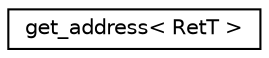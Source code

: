 digraph "Graphical Class Hierarchy"
{
 // LATEX_PDF_SIZE
  edge [fontname="Helvetica",fontsize="10",labelfontname="Helvetica",labelfontsize="10"];
  node [fontname="Helvetica",fontsize="10",shape=record];
  rankdir="LR";
  Node0 [label="get_address\< RetT \>",height=0.2,width=0.4,color="black", fillcolor="white", style="filled",URL="$structget__address.html",tooltip=" "];
}
